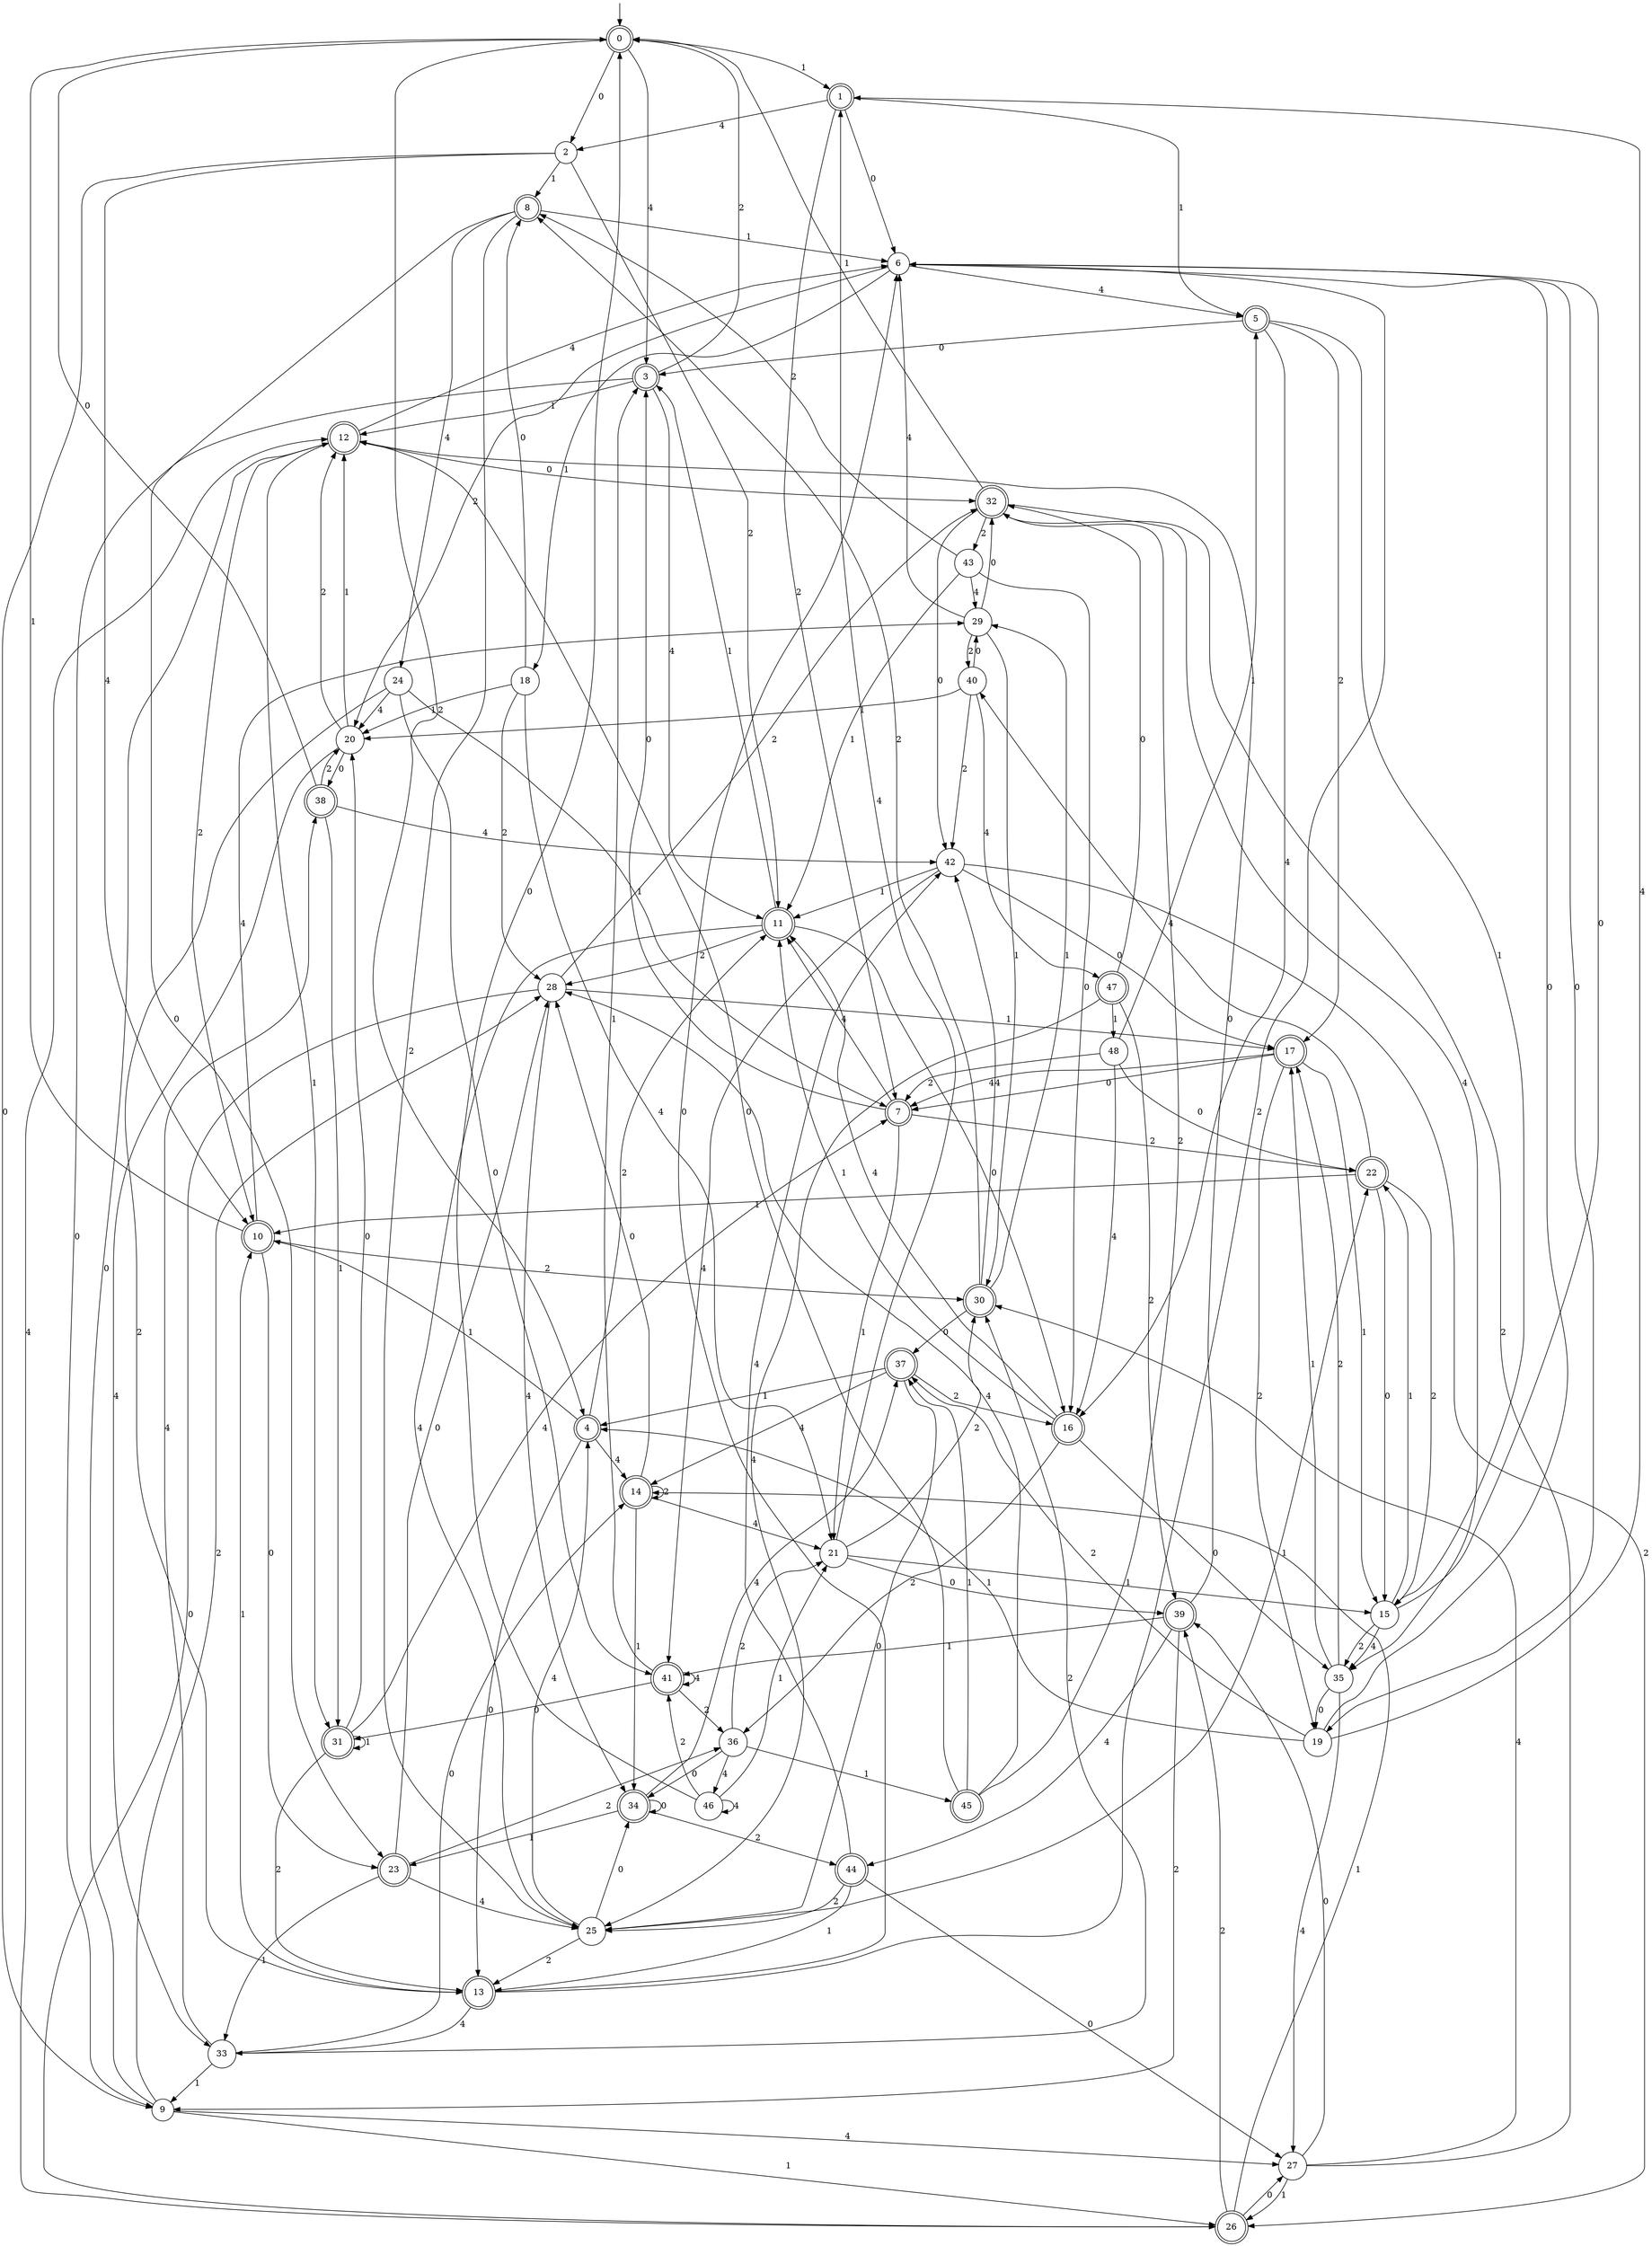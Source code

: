 digraph g {

	s0 [shape="doublecircle" label="0"];
	s1 [shape="doublecircle" label="1"];
	s2 [shape="circle" label="2"];
	s3 [shape="doublecircle" label="3"];
	s4 [shape="doublecircle" label="4"];
	s5 [shape="doublecircle" label="5"];
	s6 [shape="circle" label="6"];
	s7 [shape="doublecircle" label="7"];
	s8 [shape="doublecircle" label="8"];
	s9 [shape="circle" label="9"];
	s10 [shape="doublecircle" label="10"];
	s11 [shape="doublecircle" label="11"];
	s12 [shape="doublecircle" label="12"];
	s13 [shape="doublecircle" label="13"];
	s14 [shape="doublecircle" label="14"];
	s15 [shape="circle" label="15"];
	s16 [shape="doublecircle" label="16"];
	s17 [shape="doublecircle" label="17"];
	s18 [shape="circle" label="18"];
	s19 [shape="circle" label="19"];
	s20 [shape="circle" label="20"];
	s21 [shape="circle" label="21"];
	s22 [shape="doublecircle" label="22"];
	s23 [shape="doublecircle" label="23"];
	s24 [shape="circle" label="24"];
	s25 [shape="circle" label="25"];
	s26 [shape="doublecircle" label="26"];
	s27 [shape="circle" label="27"];
	s28 [shape="circle" label="28"];
	s29 [shape="circle" label="29"];
	s30 [shape="doublecircle" label="30"];
	s31 [shape="doublecircle" label="31"];
	s32 [shape="doublecircle" label="32"];
	s33 [shape="circle" label="33"];
	s34 [shape="doublecircle" label="34"];
	s35 [shape="circle" label="35"];
	s36 [shape="circle" label="36"];
	s37 [shape="doublecircle" label="37"];
	s38 [shape="doublecircle" label="38"];
	s39 [shape="doublecircle" label="39"];
	s40 [shape="circle" label="40"];
	s41 [shape="doublecircle" label="41"];
	s42 [shape="circle" label="42"];
	s43 [shape="circle" label="43"];
	s44 [shape="doublecircle" label="44"];
	s45 [shape="doublecircle" label="45"];
	s46 [shape="circle" label="46"];
	s47 [shape="doublecircle" label="47"];
	s48 [shape="circle" label="48"];
	s0 -> s1 [label="1"];
	s0 -> s2 [label="0"];
	s0 -> s3 [label="4"];
	s0 -> s4 [label="2"];
	s1 -> s5 [label="1"];
	s1 -> s6 [label="0"];
	s1 -> s2 [label="4"];
	s1 -> s7 [label="2"];
	s2 -> s8 [label="1"];
	s2 -> s9 [label="0"];
	s2 -> s10 [label="4"];
	s2 -> s11 [label="2"];
	s3 -> s12 [label="1"];
	s3 -> s9 [label="0"];
	s3 -> s11 [label="4"];
	s3 -> s0 [label="2"];
	s4 -> s10 [label="1"];
	s4 -> s13 [label="0"];
	s4 -> s14 [label="4"];
	s4 -> s11 [label="2"];
	s5 -> s15 [label="1"];
	s5 -> s3 [label="0"];
	s5 -> s16 [label="4"];
	s5 -> s17 [label="2"];
	s6 -> s18 [label="1"];
	s6 -> s19 [label="0"];
	s6 -> s5 [label="4"];
	s6 -> s20 [label="2"];
	s7 -> s21 [label="1"];
	s7 -> s3 [label="0"];
	s7 -> s11 [label="4"];
	s7 -> s22 [label="2"];
	s8 -> s6 [label="1"];
	s8 -> s23 [label="0"];
	s8 -> s24 [label="4"];
	s8 -> s25 [label="2"];
	s9 -> s26 [label="1"];
	s9 -> s12 [label="0"];
	s9 -> s27 [label="4"];
	s9 -> s28 [label="2"];
	s10 -> s0 [label="1"];
	s10 -> s23 [label="0"];
	s10 -> s29 [label="4"];
	s10 -> s30 [label="2"];
	s11 -> s3 [label="1"];
	s11 -> s16 [label="0"];
	s11 -> s25 [label="4"];
	s11 -> s28 [label="2"];
	s12 -> s31 [label="1"];
	s12 -> s32 [label="0"];
	s12 -> s6 [label="4"];
	s12 -> s10 [label="2"];
	s13 -> s10 [label="1"];
	s13 -> s6 [label="0"];
	s13 -> s33 [label="4"];
	s13 -> s6 [label="2"];
	s14 -> s34 [label="1"];
	s14 -> s28 [label="0"];
	s14 -> s21 [label="4"];
	s14 -> s14 [label="2"];
	s15 -> s22 [label="1"];
	s15 -> s6 [label="0"];
	s15 -> s35 [label="4"];
	s15 -> s35 [label="2"];
	s16 -> s11 [label="1"];
	s16 -> s35 [label="0"];
	s16 -> s11 [label="4"];
	s16 -> s36 [label="2"];
	s17 -> s15 [label="1"];
	s17 -> s7 [label="0"];
	s17 -> s7 [label="4"];
	s17 -> s19 [label="2"];
	s18 -> s20 [label="1"];
	s18 -> s8 [label="0"];
	s18 -> s21 [label="4"];
	s18 -> s28 [label="2"];
	s19 -> s4 [label="1"];
	s19 -> s6 [label="0"];
	s19 -> s1 [label="4"];
	s19 -> s37 [label="2"];
	s20 -> s12 [label="1"];
	s20 -> s38 [label="0"];
	s20 -> s33 [label="4"];
	s20 -> s12 [label="2"];
	s21 -> s15 [label="1"];
	s21 -> s39 [label="0"];
	s21 -> s1 [label="4"];
	s21 -> s30 [label="2"];
	s22 -> s10 [label="1"];
	s22 -> s15 [label="0"];
	s22 -> s40 [label="4"];
	s22 -> s15 [label="2"];
	s23 -> s33 [label="1"];
	s23 -> s28 [label="0"];
	s23 -> s25 [label="4"];
	s23 -> s36 [label="2"];
	s24 -> s7 [label="1"];
	s24 -> s41 [label="0"];
	s24 -> s20 [label="4"];
	s24 -> s13 [label="2"];
	s25 -> s22 [label="1"];
	s25 -> s34 [label="0"];
	s25 -> s4 [label="4"];
	s25 -> s13 [label="2"];
	s26 -> s14 [label="1"];
	s26 -> s27 [label="0"];
	s26 -> s12 [label="4"];
	s26 -> s39 [label="2"];
	s27 -> s26 [label="1"];
	s27 -> s39 [label="0"];
	s27 -> s30 [label="4"];
	s27 -> s32 [label="2"];
	s28 -> s17 [label="1"];
	s28 -> s26 [label="0"];
	s28 -> s34 [label="4"];
	s28 -> s32 [label="2"];
	s29 -> s30 [label="1"];
	s29 -> s32 [label="0"];
	s29 -> s6 [label="4"];
	s29 -> s40 [label="2"];
	s30 -> s29 [label="1"];
	s30 -> s37 [label="0"];
	s30 -> s42 [label="4"];
	s30 -> s8 [label="2"];
	s31 -> s31 [label="1"];
	s31 -> s20 [label="0"];
	s31 -> s7 [label="4"];
	s31 -> s13 [label="2"];
	s32 -> s0 [label="1"];
	s32 -> s42 [label="0"];
	s32 -> s35 [label="4"];
	s32 -> s43 [label="2"];
	s33 -> s9 [label="1"];
	s33 -> s14 [label="0"];
	s33 -> s38 [label="4"];
	s33 -> s30 [label="2"];
	s34 -> s23 [label="1"];
	s34 -> s34 [label="0"];
	s34 -> s37 [label="4"];
	s34 -> s44 [label="2"];
	s35 -> s17 [label="1"];
	s35 -> s19 [label="0"];
	s35 -> s27 [label="4"];
	s35 -> s17 [label="2"];
	s36 -> s45 [label="1"];
	s36 -> s34 [label="0"];
	s36 -> s46 [label="4"];
	s36 -> s21 [label="2"];
	s37 -> s4 [label="1"];
	s37 -> s25 [label="0"];
	s37 -> s14 [label="4"];
	s37 -> s16 [label="2"];
	s38 -> s31 [label="1"];
	s38 -> s0 [label="0"];
	s38 -> s42 [label="4"];
	s38 -> s20 [label="2"];
	s39 -> s41 [label="1"];
	s39 -> s12 [label="0"];
	s39 -> s44 [label="4"];
	s39 -> s9 [label="2"];
	s40 -> s20 [label="1"];
	s40 -> s29 [label="0"];
	s40 -> s47 [label="4"];
	s40 -> s42 [label="2"];
	s41 -> s3 [label="1"];
	s41 -> s31 [label="0"];
	s41 -> s41 [label="4"];
	s41 -> s36 [label="2"];
	s42 -> s11 [label="1"];
	s42 -> s17 [label="0"];
	s42 -> s41 [label="4"];
	s42 -> s26 [label="2"];
	s43 -> s11 [label="1"];
	s43 -> s16 [label="0"];
	s43 -> s29 [label="4"];
	s43 -> s8 [label="2"];
	s44 -> s13 [label="1"];
	s44 -> s27 [label="0"];
	s44 -> s42 [label="4"];
	s44 -> s25 [label="2"];
	s45 -> s37 [label="1"];
	s45 -> s12 [label="0"];
	s45 -> s28 [label="4"];
	s45 -> s32 [label="2"];
	s46 -> s21 [label="1"];
	s46 -> s0 [label="0"];
	s46 -> s46 [label="4"];
	s46 -> s41 [label="2"];
	s47 -> s48 [label="1"];
	s47 -> s32 [label="0"];
	s47 -> s25 [label="4"];
	s47 -> s39 [label="2"];
	s48 -> s5 [label="1"];
	s48 -> s22 [label="0"];
	s48 -> s16 [label="4"];
	s48 -> s7 [label="2"];

__start0 [label="" shape="none" width="0" height="0"];
__start0 -> s0;

}
